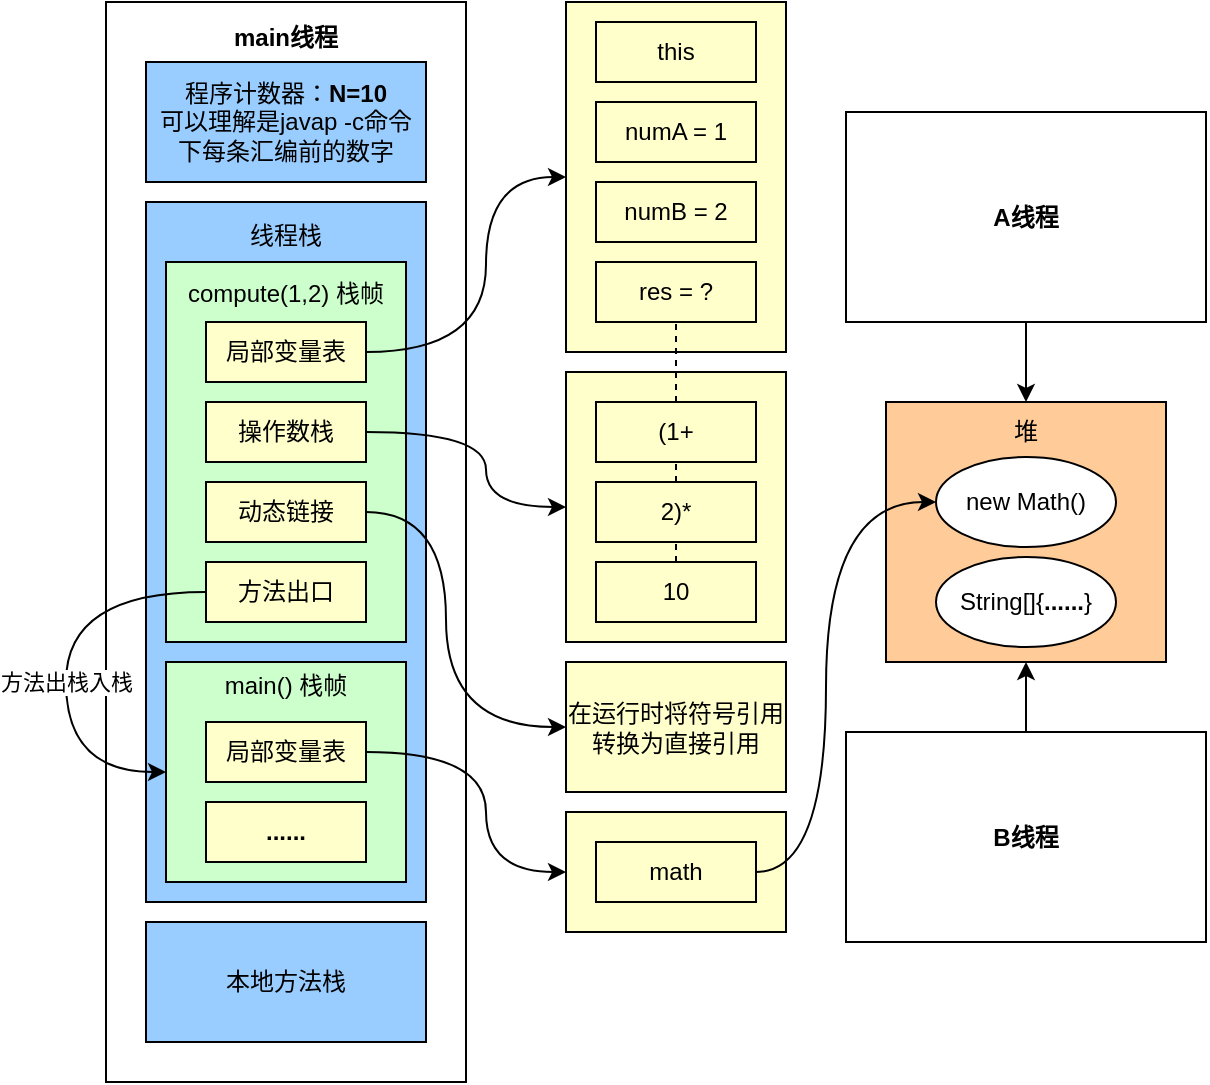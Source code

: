 <mxfile version="24.7.17">
  <diagram name="第 1 页" id="5cyh1cvG3kRrgTz52vQq">
    <mxGraphModel dx="1392" dy="837" grid="1" gridSize="10" guides="1" tooltips="1" connect="1" arrows="1" fold="1" page="1" pageScale="1" pageWidth="827" pageHeight="1169" math="0" shadow="0">
      <root>
        <mxCell id="0" />
        <mxCell id="1" parent="0" />
        <mxCell id="16fR_5s0LtTTg5R0e_UU-43" value="堆&lt;div&gt;&lt;br&gt;&lt;/div&gt;&lt;div&gt;&lt;br&gt;&lt;/div&gt;&lt;div&gt;&lt;br&gt;&lt;/div&gt;&lt;div&gt;&lt;br&gt;&lt;/div&gt;&lt;div&gt;&lt;br&gt;&lt;/div&gt;&lt;div&gt;&lt;br&gt;&lt;/div&gt;&lt;div&gt;&lt;br&gt;&lt;/div&gt;" style="rounded=0;whiteSpace=wrap;html=1;fillColor=#FFCC99;" vertex="1" parent="1">
          <mxGeometry x="480" y="245" width="140" height="130" as="geometry" />
        </mxCell>
        <mxCell id="16fR_5s0LtTTg5R0e_UU-1" value="&lt;b&gt;main线程&lt;/b&gt;&lt;div&gt;&lt;b&gt;&lt;br&gt;&lt;/b&gt;&lt;/div&gt;&lt;div&gt;&lt;b&gt;&lt;br&gt;&lt;/b&gt;&lt;/div&gt;&lt;div&gt;&lt;b&gt;&lt;br&gt;&lt;/b&gt;&lt;/div&gt;&lt;div&gt;&lt;b&gt;&lt;br&gt;&lt;/b&gt;&lt;/div&gt;&lt;div&gt;&lt;b&gt;&lt;br&gt;&lt;/b&gt;&lt;/div&gt;&lt;div&gt;&lt;b&gt;&lt;br&gt;&lt;/b&gt;&lt;/div&gt;&lt;div&gt;&lt;b&gt;&lt;br&gt;&lt;/b&gt;&lt;/div&gt;&lt;div&gt;&lt;b&gt;&lt;br&gt;&lt;/b&gt;&lt;/div&gt;&lt;div&gt;&lt;b&gt;&lt;br&gt;&lt;/b&gt;&lt;/div&gt;&lt;div&gt;&lt;b&gt;&lt;br&gt;&lt;/b&gt;&lt;/div&gt;&lt;div&gt;&lt;b&gt;&lt;br&gt;&lt;/b&gt;&lt;/div&gt;&lt;div&gt;&lt;b&gt;&lt;br&gt;&lt;/b&gt;&lt;/div&gt;&lt;div&gt;&lt;b&gt;&lt;br&gt;&lt;/b&gt;&lt;/div&gt;&lt;div&gt;&lt;b&gt;&lt;br&gt;&lt;/b&gt;&lt;/div&gt;&lt;div&gt;&lt;b&gt;&lt;br&gt;&lt;/b&gt;&lt;/div&gt;&lt;div&gt;&lt;b&gt;&lt;br&gt;&lt;/b&gt;&lt;/div&gt;&lt;div&gt;&lt;b&gt;&lt;br&gt;&lt;/b&gt;&lt;/div&gt;&lt;div&gt;&lt;b&gt;&lt;br&gt;&lt;/b&gt;&lt;/div&gt;&lt;div&gt;&lt;b&gt;&lt;br&gt;&lt;/b&gt;&lt;/div&gt;&lt;div&gt;&lt;b&gt;&lt;br&gt;&lt;/b&gt;&lt;/div&gt;&lt;div&gt;&lt;b&gt;&lt;br&gt;&lt;/b&gt;&lt;/div&gt;&lt;div&gt;&lt;b&gt;&lt;br&gt;&lt;/b&gt;&lt;/div&gt;&lt;div&gt;&lt;b&gt;&lt;br&gt;&lt;/b&gt;&lt;/div&gt;&lt;div&gt;&lt;b&gt;&lt;br&gt;&lt;/b&gt;&lt;/div&gt;&lt;div&gt;&lt;b&gt;&lt;br&gt;&lt;/b&gt;&lt;/div&gt;&lt;div&gt;&lt;b&gt;&lt;br&gt;&lt;/b&gt;&lt;/div&gt;&lt;div&gt;&lt;b&gt;&lt;br&gt;&lt;/b&gt;&lt;/div&gt;&lt;div&gt;&lt;b&gt;&lt;br&gt;&lt;/b&gt;&lt;/div&gt;&lt;div&gt;&lt;b&gt;&lt;br&gt;&lt;/b&gt;&lt;/div&gt;&lt;div&gt;&lt;b&gt;&lt;br&gt;&lt;/b&gt;&lt;/div&gt;&lt;div&gt;&lt;b&gt;&lt;br&gt;&lt;/b&gt;&lt;/div&gt;&lt;div&gt;&lt;br&gt;&lt;/div&gt;&lt;div&gt;&lt;br&gt;&lt;/div&gt;&lt;div&gt;&lt;br&gt;&lt;/div&gt;&lt;div&gt;&lt;br&gt;&lt;/div&gt;" style="rounded=0;whiteSpace=wrap;html=1;" vertex="1" parent="1">
          <mxGeometry x="90" y="45" width="180" height="540" as="geometry" />
        </mxCell>
        <mxCell id="16fR_5s0LtTTg5R0e_UU-2" value="程序计数器：&lt;b&gt;N=10&lt;/b&gt;&lt;div&gt;可以理解是javap -c命令下每条汇编前的数字&lt;/div&gt;" style="rounded=0;whiteSpace=wrap;html=1;fillColor=#99CCFF;" vertex="1" parent="1">
          <mxGeometry x="110" y="75" width="140" height="60" as="geometry" />
        </mxCell>
        <mxCell id="16fR_5s0LtTTg5R0e_UU-3" value="线程栈&lt;div&gt;&lt;br&gt;&lt;/div&gt;&lt;div&gt;&lt;br&gt;&lt;/div&gt;&lt;div&gt;&lt;br&gt;&lt;/div&gt;&lt;div&gt;&lt;br&gt;&lt;/div&gt;&lt;div&gt;&lt;br&gt;&lt;/div&gt;&lt;div&gt;&lt;br&gt;&lt;/div&gt;&lt;div&gt;&lt;br&gt;&lt;/div&gt;&lt;div&gt;&lt;br&gt;&lt;/div&gt;&lt;div&gt;&lt;br&gt;&lt;/div&gt;&lt;div&gt;&lt;br&gt;&lt;/div&gt;&lt;div&gt;&lt;br&gt;&lt;/div&gt;&lt;div&gt;&lt;br&gt;&lt;/div&gt;&lt;div&gt;&lt;br&gt;&lt;/div&gt;&lt;div&gt;&lt;br&gt;&lt;/div&gt;&lt;div&gt;&lt;br&gt;&lt;/div&gt;&lt;div&gt;&lt;br&gt;&lt;/div&gt;&lt;div&gt;&lt;br&gt;&lt;/div&gt;&lt;div&gt;&lt;br&gt;&lt;/div&gt;&lt;div&gt;&lt;br&gt;&lt;/div&gt;&lt;div&gt;&lt;br&gt;&lt;/div&gt;&lt;div&gt;&lt;br&gt;&lt;/div&gt;&lt;div&gt;&lt;br&gt;&lt;/div&gt;" style="rounded=0;whiteSpace=wrap;html=1;fillColor=#99CCFF;" vertex="1" parent="1">
          <mxGeometry x="110" y="145" width="140" height="350" as="geometry" />
        </mxCell>
        <mxCell id="16fR_5s0LtTTg5R0e_UU-4" value="本地方法栈" style="rounded=0;whiteSpace=wrap;html=1;fillColor=#99CCFF;" vertex="1" parent="1">
          <mxGeometry x="110" y="505" width="140" height="60" as="geometry" />
        </mxCell>
        <mxCell id="16fR_5s0LtTTg5R0e_UU-5" value="compute(1,2) 栈帧&lt;div&gt;&lt;br&gt;&lt;/div&gt;&lt;div&gt;&lt;br&gt;&lt;/div&gt;&lt;div&gt;&lt;br&gt;&lt;/div&gt;&lt;div&gt;&lt;br&gt;&lt;/div&gt;&lt;div&gt;&lt;br&gt;&lt;/div&gt;&lt;div&gt;&lt;br&gt;&lt;/div&gt;&lt;div&gt;&lt;br&gt;&lt;/div&gt;&lt;div&gt;&lt;br&gt;&lt;/div&gt;&lt;div&gt;&lt;br&gt;&lt;/div&gt;&lt;div&gt;&lt;br&gt;&lt;/div&gt;&lt;div&gt;&lt;br&gt;&lt;/div&gt;" style="rounded=0;whiteSpace=wrap;html=1;fillColor=#CCFFCC;" vertex="1" parent="1">
          <mxGeometry x="120" y="175" width="120" height="190" as="geometry" />
        </mxCell>
        <mxCell id="16fR_5s0LtTTg5R0e_UU-6" value="main() 栈帧&lt;div&gt;&lt;br&gt;&lt;/div&gt;&lt;div&gt;&lt;br&gt;&lt;/div&gt;&lt;div&gt;&lt;br&gt;&lt;/div&gt;&lt;div&gt;&lt;br&gt;&lt;/div&gt;&lt;div&gt;&lt;br&gt;&lt;/div&gt;&lt;div&gt;&lt;br&gt;&lt;/div&gt;" style="rounded=0;whiteSpace=wrap;html=1;fillColor=#CCFFCC;" vertex="1" parent="1">
          <mxGeometry x="120" y="375" width="120" height="110" as="geometry" />
        </mxCell>
        <mxCell id="16fR_5s0LtTTg5R0e_UU-21" style="edgeStyle=orthogonalEdgeStyle;rounded=0;orthogonalLoop=1;jettySize=auto;html=1;exitX=1;exitY=0.5;exitDx=0;exitDy=0;entryX=0;entryY=0.5;entryDx=0;entryDy=0;curved=1;" edge="1" parent="1" source="16fR_5s0LtTTg5R0e_UU-7" target="16fR_5s0LtTTg5R0e_UU-14">
          <mxGeometry relative="1" as="geometry">
            <Array as="points">
              <mxPoint x="280" y="220" />
              <mxPoint x="280" y="133" />
            </Array>
          </mxGeometry>
        </mxCell>
        <mxCell id="16fR_5s0LtTTg5R0e_UU-7" value="局部变量表" style="rounded=0;whiteSpace=wrap;html=1;fillColor=#FFFFCC;" vertex="1" parent="1">
          <mxGeometry x="140" y="205" width="80" height="30" as="geometry" />
        </mxCell>
        <mxCell id="16fR_5s0LtTTg5R0e_UU-38" style="edgeStyle=orthogonalEdgeStyle;rounded=0;orthogonalLoop=1;jettySize=auto;html=1;exitX=1;exitY=0.5;exitDx=0;exitDy=0;entryX=0;entryY=0.5;entryDx=0;entryDy=0;curved=1;" edge="1" parent="1" source="16fR_5s0LtTTg5R0e_UU-8" target="16fR_5s0LtTTg5R0e_UU-22">
          <mxGeometry relative="1" as="geometry">
            <Array as="points">
              <mxPoint x="280" y="260" />
              <mxPoint x="280" y="298" />
            </Array>
          </mxGeometry>
        </mxCell>
        <mxCell id="16fR_5s0LtTTg5R0e_UU-8" value="操作数栈" style="rounded=0;whiteSpace=wrap;html=1;fillColor=#FFFFCC;" vertex="1" parent="1">
          <mxGeometry x="140" y="245" width="80" height="30" as="geometry" />
        </mxCell>
        <mxCell id="16fR_5s0LtTTg5R0e_UU-39" style="edgeStyle=orthogonalEdgeStyle;rounded=0;orthogonalLoop=1;jettySize=auto;html=1;exitX=1;exitY=0.5;exitDx=0;exitDy=0;entryX=0;entryY=0.5;entryDx=0;entryDy=0;curved=1;" edge="1" parent="1" source="16fR_5s0LtTTg5R0e_UU-9" target="16fR_5s0LtTTg5R0e_UU-37">
          <mxGeometry relative="1" as="geometry">
            <Array as="points">
              <mxPoint x="260" y="300" />
              <mxPoint x="260" y="408" />
            </Array>
          </mxGeometry>
        </mxCell>
        <mxCell id="16fR_5s0LtTTg5R0e_UU-9" value="动态链接" style="rounded=0;whiteSpace=wrap;html=1;fillColor=#FFFFCC;" vertex="1" parent="1">
          <mxGeometry x="140" y="285" width="80" height="30" as="geometry" />
        </mxCell>
        <mxCell id="16fR_5s0LtTTg5R0e_UU-35" style="edgeStyle=orthogonalEdgeStyle;rounded=0;orthogonalLoop=1;jettySize=auto;html=1;exitX=0;exitY=0.5;exitDx=0;exitDy=0;entryX=0;entryY=0.5;entryDx=0;entryDy=0;curved=1;" edge="1" parent="1" source="16fR_5s0LtTTg5R0e_UU-10" target="16fR_5s0LtTTg5R0e_UU-6">
          <mxGeometry relative="1" as="geometry">
            <Array as="points">
              <mxPoint x="70" y="340" />
              <mxPoint x="70" y="430" />
            </Array>
          </mxGeometry>
        </mxCell>
        <mxCell id="16fR_5s0LtTTg5R0e_UU-36" value="方法出栈入栈" style="edgeLabel;html=1;align=center;verticalAlign=middle;resizable=0;points=[];" vertex="1" connectable="0" parent="16fR_5s0LtTTg5R0e_UU-35">
          <mxGeometry x="0.094" relative="1" as="geometry">
            <mxPoint as="offset" />
          </mxGeometry>
        </mxCell>
        <mxCell id="16fR_5s0LtTTg5R0e_UU-10" value="方法出口" style="rounded=0;whiteSpace=wrap;html=1;fillColor=#FFFFCC;" vertex="1" parent="1">
          <mxGeometry x="140" y="325" width="80" height="30" as="geometry" />
        </mxCell>
        <mxCell id="16fR_5s0LtTTg5R0e_UU-42" style="edgeStyle=orthogonalEdgeStyle;rounded=0;orthogonalLoop=1;jettySize=auto;html=1;exitX=1;exitY=0.5;exitDx=0;exitDy=0;entryX=0;entryY=0.5;entryDx=0;entryDy=0;curved=1;" edge="1" parent="1" source="16fR_5s0LtTTg5R0e_UU-11" target="16fR_5s0LtTTg5R0e_UU-40">
          <mxGeometry relative="1" as="geometry">
            <Array as="points">
              <mxPoint x="280" y="420" />
              <mxPoint x="280" y="480" />
            </Array>
          </mxGeometry>
        </mxCell>
        <mxCell id="16fR_5s0LtTTg5R0e_UU-11" value="局部变量表" style="rounded=0;whiteSpace=wrap;html=1;fillColor=#FFFFCC;" vertex="1" parent="1">
          <mxGeometry x="140" y="405" width="80" height="30" as="geometry" />
        </mxCell>
        <mxCell id="16fR_5s0LtTTg5R0e_UU-12" value="&lt;b&gt;......&lt;/b&gt;" style="rounded=0;whiteSpace=wrap;html=1;fillColor=#FFFFCC;" vertex="1" parent="1">
          <mxGeometry x="140" y="445" width="80" height="30" as="geometry" />
        </mxCell>
        <mxCell id="16fR_5s0LtTTg5R0e_UU-14" value="&lt;div&gt;&lt;br&gt;&lt;/div&gt;" style="rounded=0;whiteSpace=wrap;html=1;fillColor=#FFFFCC;" vertex="1" parent="1">
          <mxGeometry x="320" y="45" width="110" height="175" as="geometry" />
        </mxCell>
        <mxCell id="16fR_5s0LtTTg5R0e_UU-17" value="this" style="rounded=0;whiteSpace=wrap;html=1;fillColor=#FFFFCC;" vertex="1" parent="1">
          <mxGeometry x="335" y="55" width="80" height="30" as="geometry" />
        </mxCell>
        <mxCell id="16fR_5s0LtTTg5R0e_UU-18" value="numA = 1" style="rounded=0;whiteSpace=wrap;html=1;fillColor=#FFFFCC;" vertex="1" parent="1">
          <mxGeometry x="335" y="95" width="80" height="30" as="geometry" />
        </mxCell>
        <mxCell id="16fR_5s0LtTTg5R0e_UU-19" value="numB = 2" style="rounded=0;whiteSpace=wrap;html=1;fillColor=#FFFFCC;" vertex="1" parent="1">
          <mxGeometry x="335" y="135" width="80" height="30" as="geometry" />
        </mxCell>
        <mxCell id="16fR_5s0LtTTg5R0e_UU-20" value="res = ?" style="rounded=0;whiteSpace=wrap;html=1;fillColor=#FFFFCC;" vertex="1" parent="1">
          <mxGeometry x="335" y="175" width="80" height="30" as="geometry" />
        </mxCell>
        <mxCell id="16fR_5s0LtTTg5R0e_UU-22" value="&lt;div&gt;&lt;br&gt;&lt;/div&gt;" style="rounded=0;whiteSpace=wrap;html=1;fillColor=#FFFFCC;" vertex="1" parent="1">
          <mxGeometry x="320" y="230" width="110" height="135" as="geometry" />
        </mxCell>
        <mxCell id="16fR_5s0LtTTg5R0e_UU-26" value="(1+" style="rounded=0;whiteSpace=wrap;html=1;fillColor=#FFFFCC;" vertex="1" parent="1">
          <mxGeometry x="335" y="245" width="80" height="30" as="geometry" />
        </mxCell>
        <mxCell id="16fR_5s0LtTTg5R0e_UU-27" value="2)*" style="rounded=0;whiteSpace=wrap;html=1;fillColor=#FFFFCC;" vertex="1" parent="1">
          <mxGeometry x="335" y="285" width="80" height="30" as="geometry" />
        </mxCell>
        <mxCell id="16fR_5s0LtTTg5R0e_UU-28" value="10" style="rounded=0;whiteSpace=wrap;html=1;fillColor=#FFFFCC;" vertex="1" parent="1">
          <mxGeometry x="335" y="325" width="80" height="30" as="geometry" />
        </mxCell>
        <mxCell id="16fR_5s0LtTTg5R0e_UU-32" value="" style="endArrow=none;dashed=1;html=1;rounded=0;entryX=0.5;entryY=1;entryDx=0;entryDy=0;exitX=0.5;exitY=0;exitDx=0;exitDy=0;" edge="1" parent="1" source="16fR_5s0LtTTg5R0e_UU-26" target="16fR_5s0LtTTg5R0e_UU-20">
          <mxGeometry width="50" height="50" relative="1" as="geometry">
            <mxPoint x="320" y="270" as="sourcePoint" />
            <mxPoint x="370" y="220" as="targetPoint" />
          </mxGeometry>
        </mxCell>
        <mxCell id="16fR_5s0LtTTg5R0e_UU-33" value="" style="endArrow=none;dashed=1;html=1;rounded=0;entryX=0.5;entryY=1;entryDx=0;entryDy=0;exitX=0.5;exitY=0;exitDx=0;exitDy=0;" edge="1" parent="1" source="16fR_5s0LtTTg5R0e_UU-27" target="16fR_5s0LtTTg5R0e_UU-26">
          <mxGeometry width="50" height="50" relative="1" as="geometry">
            <mxPoint x="330" y="330" as="sourcePoint" />
            <mxPoint x="380" y="280" as="targetPoint" />
          </mxGeometry>
        </mxCell>
        <mxCell id="16fR_5s0LtTTg5R0e_UU-34" value="" style="endArrow=none;dashed=1;html=1;rounded=0;entryX=0.5;entryY=1;entryDx=0;entryDy=0;exitX=0.5;exitY=0;exitDx=0;exitDy=0;" edge="1" parent="1" source="16fR_5s0LtTTg5R0e_UU-28" target="16fR_5s0LtTTg5R0e_UU-27">
          <mxGeometry width="50" height="50" relative="1" as="geometry">
            <mxPoint x="385" y="295" as="sourcePoint" />
            <mxPoint x="385" y="285" as="targetPoint" />
          </mxGeometry>
        </mxCell>
        <mxCell id="16fR_5s0LtTTg5R0e_UU-37" value="在运行时将符号引用转换为直接引用" style="rounded=0;whiteSpace=wrap;html=1;fillColor=#FFFFCC;" vertex="1" parent="1">
          <mxGeometry x="320" y="375" width="110" height="65" as="geometry" />
        </mxCell>
        <mxCell id="16fR_5s0LtTTg5R0e_UU-40" value="&lt;div&gt;&lt;br&gt;&lt;/div&gt;" style="rounded=0;whiteSpace=wrap;html=1;fillColor=#FFFFCC;" vertex="1" parent="1">
          <mxGeometry x="320" y="450" width="110" height="60" as="geometry" />
        </mxCell>
        <mxCell id="16fR_5s0LtTTg5R0e_UU-45" style="edgeStyle=orthogonalEdgeStyle;rounded=0;orthogonalLoop=1;jettySize=auto;html=1;exitX=1;exitY=0.5;exitDx=0;exitDy=0;entryX=0;entryY=0.5;entryDx=0;entryDy=0;curved=1;" edge="1" parent="1" source="16fR_5s0LtTTg5R0e_UU-41" target="16fR_5s0LtTTg5R0e_UU-44">
          <mxGeometry relative="1" as="geometry">
            <Array as="points">
              <mxPoint x="450" y="480" />
              <mxPoint x="450" y="295" />
            </Array>
          </mxGeometry>
        </mxCell>
        <mxCell id="16fR_5s0LtTTg5R0e_UU-41" value="math" style="rounded=0;whiteSpace=wrap;html=1;fillColor=#FFFFCC;" vertex="1" parent="1">
          <mxGeometry x="335" y="465" width="80" height="30" as="geometry" />
        </mxCell>
        <mxCell id="16fR_5s0LtTTg5R0e_UU-44" value="new Math()" style="ellipse;whiteSpace=wrap;html=1;" vertex="1" parent="1">
          <mxGeometry x="505" y="272.5" width="90" height="45" as="geometry" />
        </mxCell>
        <mxCell id="16fR_5s0LtTTg5R0e_UU-46" value="String[]{&lt;b&gt;......&lt;/b&gt;}" style="ellipse;whiteSpace=wrap;html=1;" vertex="1" parent="1">
          <mxGeometry x="505" y="322.5" width="90" height="45" as="geometry" />
        </mxCell>
        <mxCell id="16fR_5s0LtTTg5R0e_UU-48" style="edgeStyle=orthogonalEdgeStyle;rounded=0;orthogonalLoop=1;jettySize=auto;html=1;exitX=0.5;exitY=1;exitDx=0;exitDy=0;entryX=0.5;entryY=0;entryDx=0;entryDy=0;" edge="1" parent="1" source="16fR_5s0LtTTg5R0e_UU-47" target="16fR_5s0LtTTg5R0e_UU-43">
          <mxGeometry relative="1" as="geometry" />
        </mxCell>
        <mxCell id="16fR_5s0LtTTg5R0e_UU-47" value="&lt;b&gt;A线程&lt;/b&gt;" style="rounded=0;whiteSpace=wrap;html=1;" vertex="1" parent="1">
          <mxGeometry x="460" y="100" width="180" height="105" as="geometry" />
        </mxCell>
        <mxCell id="16fR_5s0LtTTg5R0e_UU-50" style="edgeStyle=orthogonalEdgeStyle;rounded=0;orthogonalLoop=1;jettySize=auto;html=1;exitX=0.5;exitY=0;exitDx=0;exitDy=0;entryX=0.5;entryY=1;entryDx=0;entryDy=0;" edge="1" parent="1" source="16fR_5s0LtTTg5R0e_UU-49" target="16fR_5s0LtTTg5R0e_UU-43">
          <mxGeometry relative="1" as="geometry" />
        </mxCell>
        <mxCell id="16fR_5s0LtTTg5R0e_UU-49" value="&lt;b&gt;B线程&lt;/b&gt;" style="rounded=0;whiteSpace=wrap;html=1;" vertex="1" parent="1">
          <mxGeometry x="460" y="410" width="180" height="105" as="geometry" />
        </mxCell>
      </root>
    </mxGraphModel>
  </diagram>
</mxfile>
